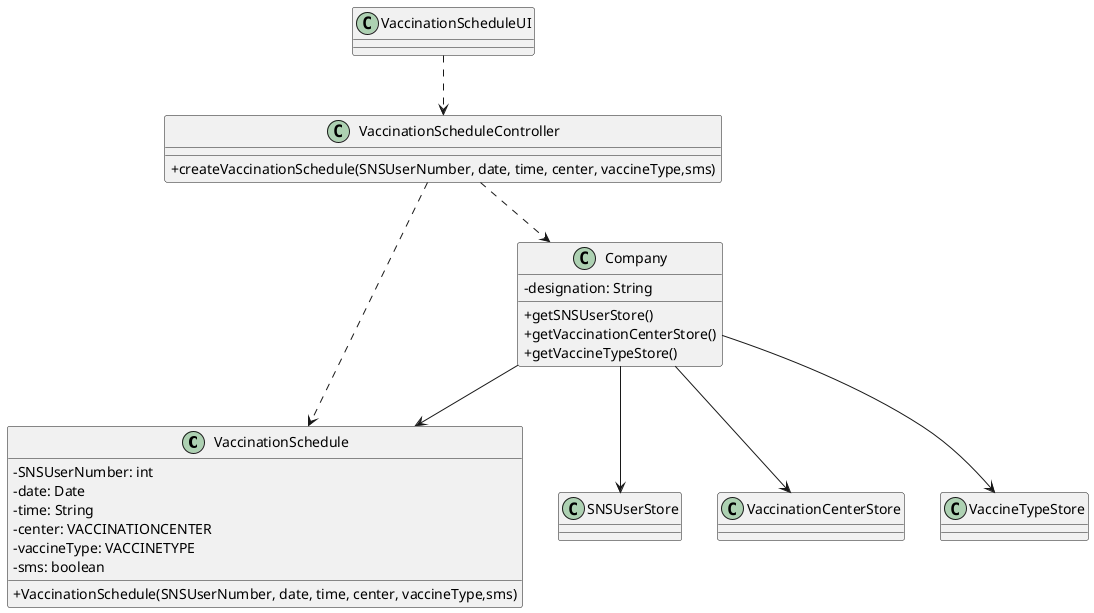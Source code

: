 @startuml US02_CD
skinparam classAttributeIconSize 0

class VaccinationSchedule {
  - SNSUserNumber: int
  - date: Date
  - time: String
  - center: VACCINATIONCENTER
  - vaccineType: VACCINETYPE
  - sms: boolean
  +VaccinationSchedule(SNSUserNumber, date, time, center, vaccineType,sms)
}


class Company {
  -designation: String
  +getSNSUserStore()
  +getVaccinationCenterStore()
  +getVaccineTypeStore()
}

class VaccinationScheduleController {
  +createVaccinationSchedule(SNSUserNumber, date, time, center, vaccineType,sms)
}

class VaccinationScheduleUI {}

class SNSUserStore {}

class VaccinationCenterStore {}

class VaccineTypeStore {}

VaccinationScheduleUI ..> VaccinationScheduleController
VaccinationScheduleController ..> VaccinationSchedule
VaccinationScheduleController ..> Company
Company --> VaccinationSchedule
Company --> SNSUserStore
Company --> VaccinationCenterStore
Company --> VaccineTypeStore


@enduml